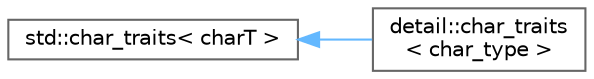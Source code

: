 digraph "Graphical Class Hierarchy"
{
 // LATEX_PDF_SIZE
  bgcolor="transparent";
  edge [fontname=Helvetica,fontsize=10,labelfontname=Helvetica,labelfontsize=10];
  node [fontname=Helvetica,fontsize=10,shape=box,height=0.2,width=0.4];
  rankdir="LR";
  Node0 [id="Node000000",label="std::char_traits\< charT \>",height=0.2,width=0.4,color="grey40", fillcolor="white", style="filled",URL="$structstd_1_1char__traits.html",tooltip=" "];
  Node0 -> Node1 [id="edge59_Node000000_Node000001",dir="back",color="steelblue1",style="solid",tooltip=" "];
  Node1 [id="Node000001",label="detail::char_traits\l\< char_type \>",height=0.2,width=0.4,color="grey40", fillcolor="white", style="filled",URL="$structdetail_1_1char__traits.html",tooltip=" "];
}
